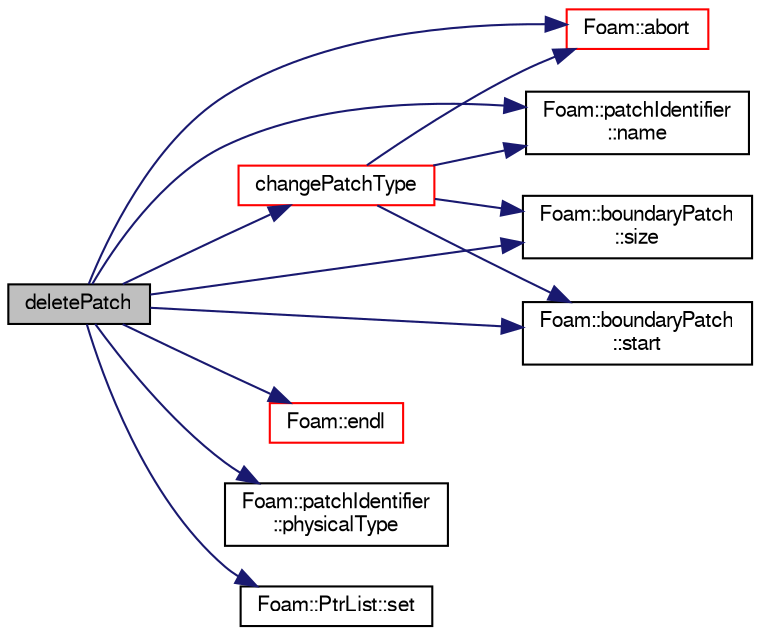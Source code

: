digraph "deletePatch"
{
  bgcolor="transparent";
  edge [fontname="FreeSans",fontsize="10",labelfontname="FreeSans",labelfontsize="10"];
  node [fontname="FreeSans",fontsize="10",shape=record];
  rankdir="LR";
  Node2520 [label="deletePatch",height=0.2,width=0.4,color="black", fillcolor="grey75", style="filled", fontcolor="black"];
  Node2520 -> Node2521 [color="midnightblue",fontsize="10",style="solid",fontname="FreeSans"];
  Node2521 [label="Foam::abort",height=0.2,width=0.4,color="red",URL="$a21124.html#a447107a607d03e417307c203fa5fb44b"];
  Node2520 -> Node2564 [color="midnightblue",fontsize="10",style="solid",fontname="FreeSans"];
  Node2564 [label="changePatchType",height=0.2,width=0.4,color="red",URL="$a21430.html#ae598cc11969a83a0ecf2be3e967948dd",tooltip="Change patch. "];
  Node2564 -> Node2521 [color="midnightblue",fontsize="10",style="solid",fontname="FreeSans"];
  Node2564 -> Node2565 [color="midnightblue",fontsize="10",style="solid",fontname="FreeSans"];
  Node2565 [label="Foam::patchIdentifier\l::name",height=0.2,width=0.4,color="black",URL="$a27122.html#acc80e00a8ac919288fb55bd14cc88bf6",tooltip="Return name. "];
  Node2564 -> Node2567 [color="midnightblue",fontsize="10",style="solid",fontname="FreeSans"];
  Node2567 [label="Foam::boundaryPatch\l::size",height=0.2,width=0.4,color="black",URL="$a21434.html#a9facbf0a118d395c89884e45a5ca4e4b"];
  Node2564 -> Node2568 [color="midnightblue",fontsize="10",style="solid",fontname="FreeSans"];
  Node2568 [label="Foam::boundaryPatch\l::start",height=0.2,width=0.4,color="black",URL="$a21434.html#a6bfd3e3abb11e98bdb4b98671cec1234"];
  Node2520 -> Node2538 [color="midnightblue",fontsize="10",style="solid",fontname="FreeSans"];
  Node2538 [label="Foam::endl",height=0.2,width=0.4,color="red",URL="$a21124.html#a2db8fe02a0d3909e9351bb4275b23ce4",tooltip="Add newline and flush stream. "];
  Node2520 -> Node2565 [color="midnightblue",fontsize="10",style="solid",fontname="FreeSans"];
  Node2520 -> Node2572 [color="midnightblue",fontsize="10",style="solid",fontname="FreeSans"];
  Node2572 [label="Foam::patchIdentifier\l::physicalType",height=0.2,width=0.4,color="black",URL="$a27122.html#a98ebcf41881ab4e16eea80415cf75f07",tooltip="Return the optional physical type of the patch. "];
  Node2520 -> Node2576 [color="midnightblue",fontsize="10",style="solid",fontname="FreeSans"];
  Node2576 [label="Foam::PtrList::set",height=0.2,width=0.4,color="black",URL="$a25914.html#a2d4fe99e7a41d6359b3c1946995622a0",tooltip="Is element set. "];
  Node2520 -> Node2567 [color="midnightblue",fontsize="10",style="solid",fontname="FreeSans"];
  Node2520 -> Node2568 [color="midnightblue",fontsize="10",style="solid",fontname="FreeSans"];
}
